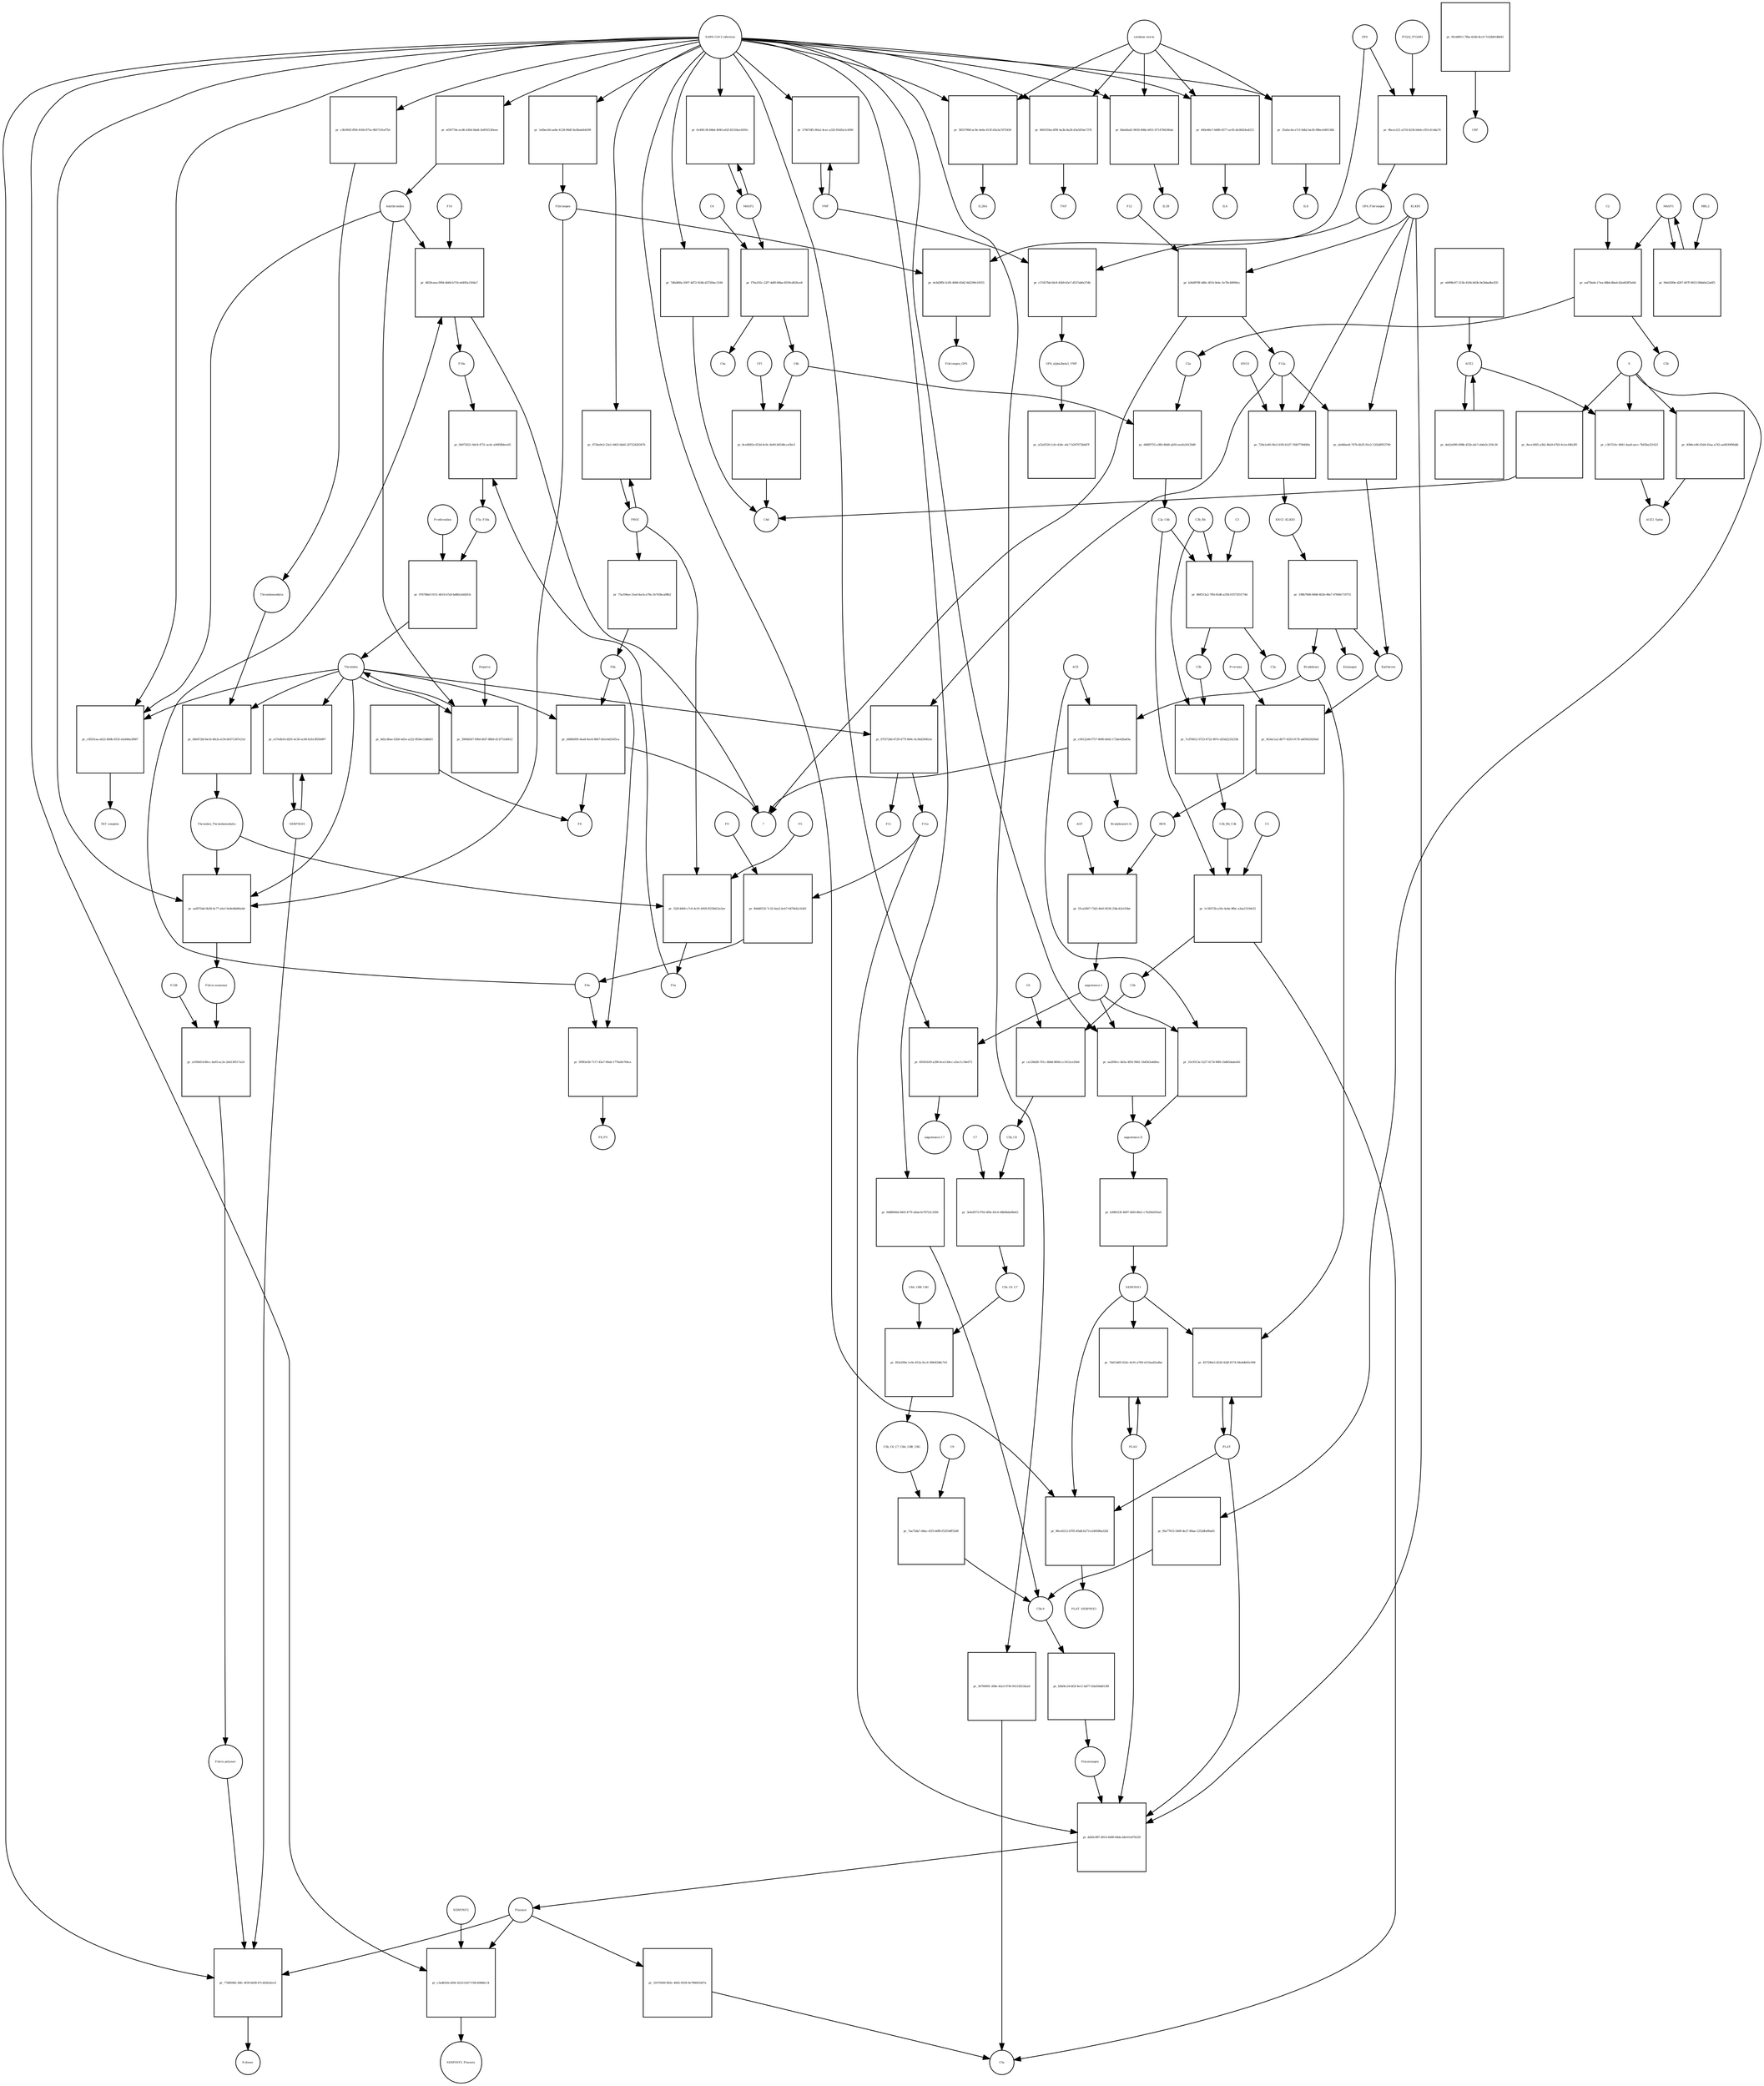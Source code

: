 strict digraph  {
C4b [annotation="", bipartite=0, cls=macromolecule, fontsize=4, label=C4b, shape=circle];
"pr_d48f9755-e380-48d8-ab50-eeefa34129d9" [annotation="", bipartite=1, cls=process, fontsize=4, label="pr_d48f9755-e380-48d8-ab50-eeefa34129d9", shape=square];
C2a [annotation="", bipartite=0, cls=macromolecule, fontsize=4, label=C2a, shape=circle];
C2a_C4b [annotation="", bipartite=0, cls=complex, fontsize=4, label=C2a_C4b, shape=circle];
C3b [annotation="", bipartite=0, cls=macromolecule, fontsize=4, label=C3b, shape=circle];
"pr_7cd76812-0723-4722-907e-d25d2233233b" [annotation="", bipartite=1, cls=process, fontsize=4, label="pr_7cd76812-0723-4722-907e-d25d2233233b", shape=square];
C3b_Bb [annotation="urn_miriam_pubmed_12440962|urn_miriam_brenda_3.4.21.47", bipartite=0, cls=complex, fontsize=4, label=C3b_Bb, shape=circle];
C3b_Bb_C3b [annotation="urn_miriam_pubmed_12440962|urn_miriam_brenda_34.4.21.47", bipartite=0, cls=complex, fontsize=4, label=C3b_Bb_C3b, shape=circle];
"pr_8ce8085e-653d-4c8c-8e60-b6548cce5bc5" [annotation="", bipartite=1, cls=process, fontsize=4, label="pr_8ce8085e-653d-4c8c-8e60-b6548cce5bc5", shape=square];
C4d [annotation="", bipartite=0, cls=macromolecule, fontsize=4, label=C4d, shape=circle];
CFI [annotation="urn_miriam_hgnc_HGNC%3A2771", bipartite=0, cls=macromolecule, fontsize=4, label=CFI, shape=circle];
"pr_8d2cd0ae-02b9-4d1e-a222-f836e12d8d51" [annotation="", bipartite=1, cls=process, fontsize=4, label="pr_8d2cd0ae-02b9-4d1e-a222-f836e12d8d51", shape=square];
F8 [annotation="urn_miriam_hgnc_HGNC%3A3546", bipartite=0, cls=macromolecule, fontsize=4, label=F8, shape=circle];
"pr_ef3077de-ecd6-436d-9da8-3e891f230eee" [annotation="", bipartite=1, cls=process, fontsize=4, label="pr_ef3077de-ecd6-436d-9da8-3e891f230eee", shape=square];
Antithrombin [annotation="urn_miriam_hgnc_HGNC%3A775", bipartite=0, cls=macromolecule, fontsize=4, label=Antithrombin, shape=circle];
"SARS-CoV-2 infection" [annotation=urn_miriam_taxonomy_2697049, bipartite=0, cls=phenotype, fontsize=4, label="SARS-CoV-2 infection", shape=circle];
S [annotation="urn_miriam_uniprot_P0DTC2|urn_miriam_uniprot_P59594", bipartite=0, cls=macromolecule, fontsize=4, label=S, shape=circle];
"pr_40b6ce96-63d4-45aa-a742-aa0630f9fddb" [annotation="", bipartite=1, cls="omitted process", fontsize=4, label="pr_40b6ce96-63d4-45aa-a742-aa0630f9fddb", shape=square];
ACE2_Spike [annotation="", bipartite=0, cls=complex, fontsize=4, label=ACE2_Spike, shape=circle];
Bradykinin [annotation="urn_miriam_obo.chebi_CHEBI%3A3165", bipartite=0, cls=macromolecule, fontsize=4, label=Bradykinin, shape=circle];
"pr_c94122d4-f757-4690-b642-172de426a83a" [annotation="", bipartite=1, cls=process, fontsize=4, label="pr_c94122d4-f757-4690-b642-172de426a83a", shape=square];
"Bradykinin(1-5)" [annotation="", bipartite=0, cls=macromolecule, fontsize=4, label="Bradykinin(1-5)", shape=circle];
"?" [annotation="", bipartite=0, cls=macromolecule, fontsize=4, label="?", shape=circle];
ACE [annotation="urn_miriam_hgnc_HGNC%3A2707", bipartite=0, cls=macromolecule, fontsize=4, label=ACE, shape=circle];
ACE2 [annotation="urn_miriam_hgnc_HGNC%3A13557", bipartite=0, cls=macromolecule, fontsize=4, label=ACE2, shape=circle];
"pr_deb2a990-698b-452b-afe7-eb6e5c318c36" [annotation="", bipartite=1, cls=process, fontsize=4, label="pr_deb2a990-698b-452b-afe7-eb6e5c318c36", shape=square];
"pr_c3b7210c-4841-4aa8-aecc-7b63ba321621" [annotation="", bipartite=1, cls=process, fontsize=4, label="pr_c3b7210c-4841-4aa8-aecc-7b63ba321621", shape=square];
"pr_eb998c87-515b-4184-b63b-0e5bbadbc835" [annotation="", bipartite=1, cls=process, fontsize=4, label="pr_eb998c87-515b-4184-b63b-0e5bbadbc835", shape=square];
"angiotensin I" [annotation="urn_miriam_obo.chebi_CHEBI%3A2718", bipartite=0, cls="simple chemical", fontsize=4, label="angiotensin I", shape=circle];
"pr_69301b59-a296-4ce3-b4cc-a5ec1c34e071" [annotation="", bipartite=1, cls=process, fontsize=4, label="pr_69301b59-a296-4ce3-b4cc-a5ec1c34e071", shape=square];
"angiotensin I-7" [annotation="urn_miriam_obo.chebi_CHEBI%3A55438", bipartite=0, cls="simple chemical", fontsize=4, label="angiotensin I-7", shape=circle];
"pr_9ece1685-a3b2-46a9-b7b5-fe1ecfdfe2f0" [annotation="", bipartite=1, cls=process, fontsize=4, label="pr_9ece1685-a3b2-46a9-b7b5-fe1ecfdfe2f0", shape=square];
"pr_f6a77615-5400-4e27-80ae-1252dfa90a83" [annotation="", bipartite=1, cls=process, fontsize=4, label="pr_f6a77615-5400-4e27-80ae-1252dfa90a83", shape=square];
"C5b-9" [annotation="", bipartite=0, cls=complex, fontsize=4, label="C5b-9", shape=circle];
"pr_93cb8911-7fba-424b-8cc0-7cb2b81db641" [annotation="", bipartite=1, cls=process, fontsize=4, label="pr_93cb8911-7fba-424b-8cc0-7cb2b81db641", shape=square];
CRP [annotation="urn_miriam_hgnc_HGNC%3A2367", bipartite=0, cls=macromolecule, fontsize=4, label=CRP, shape=circle];
VWF [annotation="", bipartite=0, cls=macromolecule, fontsize=4, label=VWF, shape=circle];
"pr_27467df5-80a2-4cec-a32f-f63d5e1c6f40" [annotation="", bipartite=1, cls=process, fontsize=4, label="pr_27467df5-80a2-4cec-a32f-f63d5e1c6f40", shape=square];
PROC [annotation="urn_miriam_hgnc_HGNC%3A9451", bipartite=0, cls=macromolecule, fontsize=4, label=PROC, shape=circle];
"pr_972be9e3-23e1-4403-bbb5-207224283476" [annotation="", bipartite=1, cls=process, fontsize=4, label="pr_972be9e3-23e1-4403-bbb5-207224283476", shape=square];
"pr_7dfa860a-5007-4d72-924b-d275f4ac1184" [annotation="", bipartite=1, cls=process, fontsize=4, label="pr_7dfa860a-5007-4d72-924b-d275f4ac1184", shape=square];
Plasmin [annotation="urn_miriam_hgnc_HGNC%3A9051", bipartite=0, cls=macromolecule, fontsize=4, label=Plasmin, shape=circle];
"pr_c3ad63eb-d29e-4223-b327-f30c4084bc14" [annotation="", bipartite=1, cls=process, fontsize=4, label="pr_c3ad63eb-d29e-4223-b327-f30c4084bc14", shape=square];
SERPINF2 [annotation="urn_miriam_hgnc_HGNC%3A9075", bipartite=0, cls=macromolecule, fontsize=4, label=SERPINF2, shape=circle];
SERPINF2_Plasmin [annotation="", bipartite=0, cls=complex, fontsize=4, label=SERPINF2_Plasmin, shape=circle];
"pr_c3fe992f-ff06-4166-875a-9837101ef7b1" [annotation="", bipartite=1, cls=process, fontsize=4, label="pr_c3fe992f-ff06-4166-875a-9837101ef7b1", shape=square];
Thrombomodulin [annotation="urn_miriam_hgnc_HGNC%3A11784", bipartite=0, cls=macromolecule, fontsize=4, label=Thrombomodulin, shape=circle];
KLKB1 [annotation=urn_miriam_hgnc_6371, bipartite=0, cls=macromolecule, fontsize=4, label=KLKB1, shape=circle];
"pr_ab44bee8-747b-4b35-81e2-1202df953749" [annotation="", bipartite=1, cls=process, fontsize=4, label="pr_ab44bee8-747b-4b35-81e2-1202df953749", shape=square];
Kallikrein [annotation=urn_miriam_hgnc_6371, bipartite=0, cls=macromolecule, fontsize=4, label=Kallikrein, shape=circle];
F12a [annotation="urn_miriam_hgnc_HGNC%3A3530", bipartite=0, cls=macromolecule, fontsize=4, label=F12a, shape=circle];
KNG1_KLKB1 [annotation=urn_miriam_pubmed_17598838, bipartite=0, cls=complex, fontsize=4, label=KNG1_KLKB1, shape=circle];
"pr_198b7068-0668-402b-96e7-0766fe719751" [annotation="", bipartite=1, cls=process, fontsize=4, label="pr_198b7068-0668-402b-96e7-0766fe719751", shape=square];
Kininogen [annotation="urn_miriam_hgnc_HGNC%3A6383", bipartite=0, cls=macromolecule, fontsize=4, label=Kininogen, shape=circle];
"pr_0d88606d-0405-477f-a8ab-fe78723c3300" [annotation="", bipartite=1, cls=process, fontsize=4, label="pr_0d88606d-0405-477f-a8ab-fe78723c3300", shape=square];
"pr_36790091-208e-42e3-974f-95153f218a2d" [annotation="", bipartite=1, cls=process, fontsize=4, label="pr_36790091-208e-42e3-974f-95153f218a2d", shape=square];
C5a [annotation="", bipartite=0, cls=macromolecule, fontsize=4, label=C5a, shape=circle];
PLAT [annotation="urn_miriam_hgnc_HGNC%3A9051", bipartite=0, cls=macromolecule, fontsize=4, label=PLAT, shape=circle];
"pr_837296a5-d226-42df-8174-94e6db95c008" [annotation="", bipartite=1, cls=process, fontsize=4, label="pr_837296a5-d226-42df-8174-94e6db95c008", shape=square];
SERPINE1 [annotation="urn_miriam_hgnc_HGNC%3A8593", bipartite=0, cls=macromolecule, fontsize=4, label=SERPINE1, shape=circle];
AGT [annotation="urn_miriam_hgnc_HGNC%3A333", bipartite=0, cls=macromolecule, fontsize=4, label=AGT, shape=circle];
"pr_55ca5807-73d3-4fe0-8536-33bc43e103be" [annotation="", bipartite=1, cls=process, fontsize=4, label="pr_55ca5807-73d3-4fe0-8536-33bc43e103be", shape=square];
REN [annotation="urn_miriam_hgnc_HGNC%3A9958", bipartite=0, cls=macromolecule, fontsize=4, label=REN, shape=circle];
C2 [annotation="urn_miriam_hgnc_HGNC%3A1248", bipartite=0, cls=macromolecule, fontsize=4, label=C2, shape=circle];
"pr_aaf78a4e-17ea-48bb-8bed-d2ed45ff5eb8" [annotation="", bipartite=1, cls=process, fontsize=4, label="pr_aaf78a4e-17ea-48bb-8bed-d2ed45ff5eb8", shape=square];
C2b [annotation="", bipartite=0, cls=macromolecule, fontsize=4, label=C2b, shape=circle];
MASP1 [annotation="", bipartite=0, cls=macromolecule, fontsize=4, label=MASP1, shape=circle];
MASP2 [annotation="", bipartite=0, cls=macromolecule, fontsize=4, label=MASP2, shape=circle];
"pr_0c40fc38-84b4-4940-a62f-82318ac6305c" [annotation="", bipartite=1, cls=process, fontsize=4, label="pr_0c40fc38-84b4-4940-a62f-82318ac6305c", shape=square];
"pr_94e0289e-d287-407f-9053-f4bb0a52a6f5" [annotation="", bipartite=1, cls=process, fontsize=4, label="pr_94e0289e-d287-407f-9053-f4bb0a52a6f5", shape=square];
MBL2 [annotation=urn_miriam_hgnc_6902, bipartite=0, cls=macromolecule, fontsize=4, label=MBL2, shape=circle];
F10 [annotation="urn_miriam_hgnc_HGNC%3A3528", bipartite=0, cls=macromolecule, fontsize=4, label=F10, shape=circle];
"pr_4829caea-f904-4b84-b718-e6495a1504a7" [annotation="", bipartite=1, cls=process, fontsize=4, label="pr_4829caea-f904-4b84-b718-e6495a1504a7", shape=square];
F10a [annotation="urn_miriam_hgnc_HGNC%3A3528", bipartite=0, cls=macromolecule, fontsize=4, label=F10a, shape=circle];
F9a [annotation="", bipartite=0, cls=macromolecule, fontsize=4, label=F9a, shape=circle];
C3 [annotation="urn_miriam_hgnc_HGNC%3A1318", bipartite=0, cls=macromolecule, fontsize=4, label=C3, shape=circle];
"pr_868313a2-7ffd-45d6-a358-03572f1f174d" [annotation="", bipartite=1, cls=process, fontsize=4, label="pr_868313a2-7ffd-45d6-a358-03572f1f174d", shape=square];
C3a [annotation="", bipartite=0, cls=macromolecule, fontsize=4, label=C3a, shape=circle];
Prorenin [annotation="", bipartite=0, cls=macromolecule, fontsize=4, label=Prorenin, shape=circle];
"pr_563dc1a2-db77-4293-9178-a6f9562029a8" [annotation="", bipartite=1, cls=process, fontsize=4, label="pr_563dc1a2-db77-4293-9178-a6f9562029a8", shape=square];
F8a [annotation="urn_miriam_hgnc_HGNC%3A3546", bipartite=0, cls=macromolecule, fontsize=4, label=F8a, shape=circle];
"pr_d480b995-6ea8-4ec6-8067-bb1e4d5305ca" [annotation="", bipartite=1, cls=process, fontsize=4, label="pr_d480b995-6ea8-4ec6-8067-bb1e4d5305ca", shape=square];
Thrombin [annotation="urn_miriam_hgnc_HGNC%3A3535", bipartite=0, cls=macromolecule, fontsize=4, label=Thrombin, shape=circle];
"pr_3900b567-f00d-4fd7-88b9-d11f751df412" [annotation="", bipartite=1, cls=process, fontsize=4, label="pr_3900b567-f00d-4fd7-88b9-d11f751df412", shape=square];
Heparin [annotation="urn_miriam_pubmed_708377|urn_miriam_obo.chebi_CHEBI%3A28304", bipartite=0, cls="simple chemical", fontsize=4, label=Heparin, shape=circle];
"pr_33c9313a-5227-417d-96f6-1bd65dada441" [annotation="", bipartite=1, cls=process, fontsize=4, label="pr_33c9313a-5227-417d-96f6-1bd65dada441", shape=square];
"angiotensin II" [annotation="urn_miriam_obo.chebi_CHEBI%3A2718", bipartite=0, cls="simple chemical", fontsize=4, label="angiotensin II", shape=circle];
PLAU [annotation="", bipartite=0, cls=macromolecule, fontsize=4, label=PLAU, shape=circle];
"pr_7dd15d65-624c-4c91-a769-e510aa82a4be" [annotation="", bipartite=1, cls=process, fontsize=4, label="pr_7dd15d65-624c-4c91-a769-e510aa82a4be", shape=square];
F12 [annotation="urn_miriam_hgnc_HGNC%3A3530", bipartite=0, cls=macromolecule, fontsize=4, label=F12, shape=circle];
"pr_b36d978f-4d0c-4f14-9e4c-5e78c40094cc" [annotation="", bipartite=1, cls=process, fontsize=4, label="pr_b36d978f-4d0c-4f14-9e4c-5e78c40094cc", shape=square];
"pr_97f3726d-6729-477f-869c-bc36d350fe2e" [annotation="", bipartite=1, cls=process, fontsize=4, label="pr_97f3726d-6729-477f-869c-bc36d350fe2e", shape=square];
F11 [annotation="urn_miriam_hgnc_HGNC%3A3529", bipartite=0, cls=macromolecule, fontsize=4, label=F11, shape=circle];
F11a [annotation="urn_miriam_hgnc_HGNC%3A3529", bipartite=0, cls=macromolecule, fontsize=4, label=F11a, shape=circle];
C4 [annotation="", bipartite=0, cls=macromolecule, fontsize=4, label=C4, shape=circle];
"pr_f76a105c-22f7-4df0-86ba-8559cd026ce8" [annotation="", bipartite=1, cls=process, fontsize=4, label="pr_f76a105c-22f7-4df0-86ba-8559cd026ce8", shape=square];
C4a [annotation="", bipartite=0, cls=macromolecule, fontsize=4, label=C4a, shape=circle];
"pr_86ce0212-b705-45dd-b273-e240586a32fd" [annotation="", bipartite=1, cls=process, fontsize=4, label="pr_86ce0212-b705-45dd-b273-e240586a32fd", shape=square];
PLAT_SERPINE1 [annotation=urn_miriam_pubmed_22449964, bipartite=0, cls=complex, fontsize=4, label=PLAT_SERPINE1, shape=circle];
"pr_5f983e5b-7117-45a7-90ab-1776a9e764ca" [annotation="", bipartite=1, cls=process, fontsize=4, label="pr_5f983e5b-7117-45a7-90ab-1776a9e764ca", shape=square];
F8_F9 [annotation=urn_miriam_pubmed_22471307, bipartite=0, cls=complex, fontsize=4, label=F8_F9, shape=circle];
"pr_0b072621-0dc8-4751-acdc-a06f0fbbce05" [annotation="", bipartite=1, cls=process, fontsize=4, label="pr_0b072621-0dc8-4751-acdc-a06f0fbbce05", shape=square];
F5a [annotation="urn_miriam_hgnc_HGNC%3A3542", bipartite=0, cls=macromolecule, fontsize=4, label=F5a, shape=circle];
F5a_F10a [annotation=urn_miriam_pubmed_2303476, bipartite=0, cls=complex, fontsize=4, label=F5a_F10a, shape=circle];
F5 [annotation="urn_miriam_hgnc_HGNC%3A3541", bipartite=0, cls=macromolecule, fontsize=4, label=F5, shape=circle];
"pr_52814466-c7c9-4c91-b929-ff238d12a3ee" [annotation="", bipartite=1, cls=process, fontsize=4, label="pr_52814466-c7c9-4c91-b929-ff238d12a3ee", shape=square];
Thrombin_Thrombomodulin [annotation="urn_miriam_pubmed_6282863|urn_miriam_taxonomy_9986", bipartite=0, cls=complex, fontsize=4, label=Thrombin_Thrombomodulin, shape=circle];
SERPINH1 [annotation="urn_miriam_hgnc_HGNC%3A1546", bipartite=0, cls=macromolecule, fontsize=4, label=SERPINH1, shape=circle];
"pr_e37e6b10-d291-4c56-ac84-b1b13f05b997" [annotation="", bipartite=1, cls=process, fontsize=4, label="pr_e37e6b10-d291-4c56-ac84-b1b13f05b997", shape=square];
Fibrinogen [annotation=urn_miriam_pubmed_19296670, bipartite=0, cls=complex, fontsize=4, label=Fibrinogen, shape=circle];
"pr_aaf875dd-0b38-4c77-a0cf-9a9ed8d46a4d" [annotation="", bipartite=1, cls=process, fontsize=4, label="pr_aaf875dd-0b38-4c77-a0cf-9a9ed8d46a4d", shape=square];
"Fibrin monomer" [annotation="", bipartite=0, cls=macromolecule, fontsize=4, label="Fibrin monomer", shape=circle];
C5 [annotation="urn_miriam_hgnc_HGNC%3A1331", bipartite=0, cls=macromolecule, fontsize=4, label=C5, shape=circle];
"pr_1c58372b-a1fe-4a4a-8fbc-a3aa15194cf2" [annotation="", bipartite=1, cls=process, fontsize=4, label="pr_1c58372b-a1fe-4a4a-8fbc-a3aa15194cf2", shape=square];
C5b [annotation="", bipartite=0, cls=macromolecule, fontsize=4, label=C5b, shape=circle];
"pr_ca128d26-701c-4b8d-869d-cc1612ce29a6" [annotation="", bipartite=1, cls=process, fontsize=4, label="pr_ca128d26-701c-4b8d-869d-cc1612ce29a6", shape=square];
C6 [annotation="urn_miriam_hgnc_HGNC%3A1339", bipartite=0, cls=macromolecule, fontsize=4, label=C6, shape=circle];
C5b_C6 [annotation="", bipartite=0, cls=complex, fontsize=4, label=C5b_C6, shape=circle];
"pr_3e6ef073-f762-4f9e-83c6-48b9bda98e63" [annotation="", bipartite=1, cls=process, fontsize=4, label="pr_3e6ef073-f762-4f9e-83c6-48b9bda98e63", shape=square];
C7 [annotation="urn_miriam_hgnc_HGNC%3A1346", bipartite=0, cls=macromolecule, fontsize=4, label=C7, shape=circle];
C5b_C6_C7 [annotation=urn_miriam_pubmed_28630159, bipartite=0, cls=complex, fontsize=4, label=C5b_C6_C7, shape=circle];
"pr_f83e299a-1c0e-453a-9cc6-3f8e8348c7e5" [annotation="", bipartite=1, cls=process, fontsize=4, label="pr_f83e299a-1c0e-453a-9cc6-3f8e8348c7e5", shape=square];
C8A_C8B_C8G [annotation="", bipartite=0, cls=complex, fontsize=4, label=C8A_C8B_C8G, shape=circle];
C5b_C6_C7_C8A_C8B_C8G [annotation=urn_miriam_pubmed_28630159, bipartite=0, cls=complex, fontsize=4, label=C5b_C6_C7_C8A_C8B_C8G, shape=circle];
"pr_7aa75da7-d4ac-41f3-b0f8-f53554ff5248" [annotation="", bipartite=1, cls=process, fontsize=4, label="pr_7aa75da7-d4ac-41f3-b0f8-f53554ff5248", shape=square];
C9 [annotation="urn_miriam_hgnc_HGNC%3A1358", bipartite=0, cls=macromolecule, fontsize=4, label=C9, shape=circle];
"pr_aa2f69cc-4b5a-4f92-99d1-16d543a4d0ec" [annotation="", bipartite=1, cls=process, fontsize=4, label="pr_aa2f69cc-4b5a-4f92-99d1-16d543a4d0ec", shape=square];
"pr_8da0dad1-0650-498e-b931-8714784186ab" [annotation="", bipartite=1, cls=process, fontsize=4, label="pr_8da0dad1-0650-498e-b931-8714784186ab", shape=square];
IL1B [annotation=urn_miriam_hgnc_5992, bipartite=0, cls=macromolecule, fontsize=4, label=IL1B, shape=circle];
"cytokine storm" [annotation=urn_miriam_pubmed_2504360, bipartite=0, cls=phenotype, fontsize=4, label="cytokine storm", shape=circle];
"pr_1afbecb0-ae8e-4128-96df-9a58adeb4599" [annotation="", bipartite=1, cls=process, fontsize=4, label="pr_1afbecb0-ae8e-4128-96df-9a58adeb4599", shape=square];
"pr_440e46e7-6d89-4377-ac05-de36624a4215" [annotation="", bipartite=1, cls=process, fontsize=4, label="pr_440e46e7-6d89-4377-ac05-de36624a4215", shape=square];
IL6 [annotation=urn_miriam_hgnc_6018, bipartite=0, cls=macromolecule, fontsize=4, label=IL6, shape=circle];
"pr_35afac4a-e7cf-4db2-be36-98bce449138d" [annotation="", bipartite=1, cls=process, fontsize=4, label="pr_35afac4a-e7cf-4db2-be36-98bce449138d", shape=square];
IL8 [annotation="urn_miriam_hgnc_HGNC%3A6025", bipartite=0, cls=macromolecule, fontsize=4, label=IL8, shape=circle];
"pr_58557968-ac9e-4e6e-813f-d3a3a7d75458" [annotation="", bipartite=1, cls=process, fontsize=4, label="pr_58557968-ac9e-4e6e-813f-d3a3a7d75458", shape=square];
IL2RA [annotation="urn_miriam_hgnc_HGNC%3A6008", bipartite=0, cls=macromolecule, fontsize=4, label=IL2RA, shape=circle];
Plasminogen [annotation="urn_miriam_hgnc_HGNC%3A9071", bipartite=0, cls=macromolecule, fontsize=4, label=Plasminogen, shape=circle];
"pr_dd20c887-d914-4d99-84da-b8c61e676229" [annotation="", bipartite=1, cls=process, fontsize=4, label="pr_dd20c887-d914-4d99-84da-b8c61e676229", shape=square];
"pr_c0f201aa-a622-4b9b-9335-efa846a3f687" [annotation="", bipartite=1, cls=process, fontsize=4, label="pr_c0f201aa-a622-4b9b-9335-efa846a3f687", shape=square];
"TAT complex" [annotation=urn_miriam_pubmed_22930518, bipartite=0, cls=complex, fontsize=4, label="TAT complex", shape=circle];
Prothrombin [annotation="urn_miriam_hgnc_HGNC%3A3535", bipartite=0, cls=macromolecule, fontsize=4, label=Prothrombin, shape=circle];
"pr_076768ef-0151-4610-b7a9-bd8b1a0d2fcb" [annotation="", bipartite=1, cls=process, fontsize=4, label="pr_076768ef-0151-4610-b7a9-bd8b1a0d2fcb", shape=square];
"pr_75a194ee-31ed-4acb-a79a-1b743bca08b2" [annotation="", bipartite=1, cls=process, fontsize=4, label="pr_75a194ee-31ed-4acb-a79a-1b743bca08b2", shape=square];
"pr_b386523f-4687-4f49-88a1-c7b2f4d165a0" [annotation="", bipartite=1, cls=process, fontsize=4, label="pr_b386523f-4687-4f49-88a1-c7b2f4d165a0", shape=square];
"pr_0b0472bf-be1b-40cb-a154-b0371367e21d" [annotation="", bipartite=1, cls=process, fontsize=4, label="pr_0b0472bf-be1b-40cb-a154-b0371367e21d", shape=square];
F9 [annotation="urn_miriam_hgnc_HGNC%3A35531", bipartite=0, cls=macromolecule, fontsize=4, label=F9, shape=circle];
"pr_8d4d6532-7c32-4ae2-bcb7-6478efa143d3" [annotation="", bipartite=1, cls=process, fontsize=4, label="pr_8d4d6532-7c32-4ae2-bcb7-6478efa143d3", shape=square];
"pr_726a1e60-f4e3-41f6-b1d7-7d407746fd9a" [annotation="", bipartite=1, cls=process, fontsize=4, label="pr_726a1e60-f4e3-41f6-b1d7-7d407746fd9a", shape=square];
KNG1 [annotation=urn_miriam_hgnc_6383, bipartite=0, cls=macromolecule, fontsize=4, label=KNG1, shape=circle];
"pr_b5bf4c24-bf2f-4e11-bd77-d3a05bd6130f" [annotation="", bipartite=1, cls=process, fontsize=4, label="pr_b5bf4c24-bf2f-4e11-bd77-d3a05bd6130f", shape=square];
"pr_31670500-802c-4062-9559-0e796003267a" [annotation="", bipartite=1, cls=process, fontsize=4, label="pr_31670500-802c-4062-9559-0e796003267a", shape=square];
"pr_6605556a-6f9f-4a3b-8a28-d3a581be7376" [annotation="", bipartite=1, cls=process, fontsize=4, label="pr_6605556a-6f9f-4a3b-8a28-d3a581be7376", shape=square];
TNF [annotation=urn_miriam_hgnc_11892, bipartite=0, cls=macromolecule, fontsize=4, label=TNF, shape=circle];
"pr_a1f49d14-86cc-4a93-ac2e-2eb130517a1d" [annotation="", bipartite=1, cls=process, fontsize=4, label="pr_a1f49d14-86cc-4a93-ac2e-2eb130517a1d", shape=square];
"Fibrin polymer" [annotation="", bipartite=0, cls=macromolecule, fontsize=4, label="Fibrin polymer", shape=circle];
F13B [annotation="", bipartite=0, cls=macromolecule, fontsize=4, label=F13B, shape=circle];
"pr_77d85982-3bfc-4f39-b638-47c262b22ec6" [annotation="", bipartite=1, cls=process, fontsize=4, label="pr_77d85982-3bfc-4f39-b638-47c262b22ec6", shape=square];
"D-dimer" [annotation=urn_miriam_pubmed_19008457, bipartite=0, cls=macromolecule, fontsize=4, label="D-dimer", shape=circle];
GP6_alpha2beta1_VWF [annotation="", bipartite=0, cls=complex, fontsize=4, label=GP6_alpha2beta1_VWF, shape=circle];
"pr_a52ef528-1cfe-43dc-a0c7-b207072bb87f" [annotation="", bipartite=1, cls="omitted process", fontsize=4, label="pr_a52ef528-1cfe-43dc-a0c7-b207072bb87f", shape=square];
GP6 [annotation=urn_miriam_hgnc_14388, bipartite=0, cls=macromolecule, fontsize=4, label=GP6, shape=circle];
"pr_9bcec221-a57d-4236-b9eb-c951cfc4da70" [annotation="", bipartite=1, cls=process, fontsize=4, label="pr_9bcec221-a57d-4236-b9eb-c951cfc4da70", shape=square];
ITGA2_ITGAB1 [annotation="urn_miriam_intact_EBI-16428357", bipartite=0, cls=complex, fontsize=4, label=ITGA2_ITGAB1, shape=circle];
GP6_Fibrinogen [annotation="", bipartite=0, cls=complex, fontsize=4, label=GP6_Fibrinogen, shape=circle];
"pr_c57d57bb-fdc8-43b9-b5e7-d537abfe37db" [annotation="", bipartite=1, cls=process, fontsize=4, label="pr_c57d57bb-fdc8-43b9-b5e7-d537abfe37db", shape=square];
"pr_dc6d3ffb-5c85-4066-83d2-6d259fe19355" [annotation="", bipartite=1, cls=process, fontsize=4, label="pr_dc6d3ffb-5c85-4066-83d2-6d259fe19355", shape=square];
Fibrinogen_GP6 [annotation=urn_miriam_pubmed_19296670, bipartite=0, cls=complex, fontsize=4, label=Fibrinogen_GP6, shape=circle];
C4b -> "pr_d48f9755-e380-48d8-ab50-eeefa34129d9"  [annotation="", interaction_type=consumption];
C4b -> "pr_8ce8085e-653d-4c8c-8e60-b6548cce5bc5"  [annotation="", interaction_type=consumption];
"pr_d48f9755-e380-48d8-ab50-eeefa34129d9" -> C2a_C4b  [annotation="", interaction_type=production];
C2a -> "pr_d48f9755-e380-48d8-ab50-eeefa34129d9"  [annotation="", interaction_type=consumption];
C2a_C4b -> "pr_868313a2-7ffd-45d6-a358-03572f1f174d"  [annotation=urn_miriam_pubmed_12440962, interaction_type=catalysis];
C2a_C4b -> "pr_1c58372b-a1fe-4a4a-8fbc-a3aa15194cf2"  [annotation=urn_miriam_pubmed_28630159, interaction_type=catalysis];
C3b -> "pr_7cd76812-0723-4722-907e-d25d2233233b"  [annotation="", interaction_type=consumption];
"pr_7cd76812-0723-4722-907e-d25d2233233b" -> C3b_Bb_C3b  [annotation="", interaction_type=production];
C3b_Bb -> "pr_7cd76812-0723-4722-907e-d25d2233233b"  [annotation="", interaction_type=consumption];
C3b_Bb -> "pr_868313a2-7ffd-45d6-a358-03572f1f174d"  [annotation=urn_miriam_pubmed_12440962, interaction_type=catalysis];
C3b_Bb_C3b -> "pr_1c58372b-a1fe-4a4a-8fbc-a3aa15194cf2"  [annotation=urn_miriam_pubmed_28630159, interaction_type=catalysis];
"pr_8ce8085e-653d-4c8c-8e60-b6548cce5bc5" -> C4d  [annotation="", interaction_type=production];
CFI -> "pr_8ce8085e-653d-4c8c-8e60-b6548cce5bc5"  [annotation=urn_miriam_pubmed_19362461, interaction_type=catalysis];
"pr_8d2cd0ae-02b9-4d1e-a222-f836e12d8d51" -> F8  [annotation="", interaction_type=production];
"pr_ef3077de-ecd6-436d-9da8-3e891f230eee" -> Antithrombin  [annotation="", interaction_type=production];
Antithrombin -> "pr_4829caea-f904-4b84-b718-e6495a1504a7"  [annotation="urn_miriam_pubmed_11551226|urn_miriam_pubmed_15853774", interaction_type=inhibition];
Antithrombin -> "pr_3900b567-f00d-4fd7-88b9-d11f751df412"  [annotation=urn_miriam_pubmed_15853774, interaction_type=inhibition];
Antithrombin -> "pr_c0f201aa-a622-4b9b-9335-efa846a3f687"  [annotation="", interaction_type=consumption];
"SARS-CoV-2 infection" -> "pr_ef3077de-ecd6-436d-9da8-3e891f230eee"  [annotation=urn_miriam_pubmed_32302438, interaction_type="necessary stimulation"];
"SARS-CoV-2 infection" -> "pr_69301b59-a296-4ce3-b4cc-a5ec1c34e071"  [annotation=urn_miriam_pubmed_23392115, interaction_type=inhibition];
"SARS-CoV-2 infection" -> "pr_27467df5-80a2-4cec-a32f-f63d5e1c6f40"  [annotation=urn_miriam_pubmed_32367170, interaction_type="necessary stimulation"];
"SARS-CoV-2 infection" -> "pr_972be9e3-23e1-4403-bbb5-207224283476"  [annotation=urn_miriam_pubmed_32302438, interaction_type="necessary stimulation"];
"SARS-CoV-2 infection" -> "pr_7dfa860a-5007-4d72-924b-d275f4ac1184"  [annotation=urn_miriam_pubmed_32299776, interaction_type=stimulation];
"SARS-CoV-2 infection" -> "pr_c3ad63eb-d29e-4223-b327-f30c4084bc14"  [annotation="urn_miriam_pubmed_2437112|urn_miriam_doi_10.1101%2F2020.04.25.20077842", interaction_type=stimulation];
"SARS-CoV-2 infection" -> "pr_c3fe992f-ff06-4166-875a-9837101ef7b1"  [annotation="urn_miriam_doi_10.1101%2F2020.04.25.20077842", interaction_type="necessary stimulation"];
"SARS-CoV-2 infection" -> "pr_0d88606d-0405-477f-a8ab-fe78723c3300"  [annotation=urn_miriam_pmc_PMC7260598, interaction_type="necessary stimulation"];
"SARS-CoV-2 infection" -> "pr_36790091-208e-42e3-974f-95153f218a2d"  [annotation=urn_miriam_pmc_PMC7260598, interaction_type="necessary stimulation"];
"SARS-CoV-2 infection" -> "pr_0c40fc38-84b4-4940-a62f-82318ac6305c"  [annotation="urn_miriam_pubmed_11290788|urn_miriam_pubmed_32299776", interaction_type=stimulation];
"SARS-CoV-2 infection" -> "pr_86ce0212-b705-45dd-b273-e240586a32fd"  [annotation="urn_miriam_pubmed_22449964|urn_miriam_doi_10.1101%2F2020.04.25.20077842", interaction_type="necessary stimulation"];
"SARS-CoV-2 infection" -> "pr_aaf875dd-0b38-4c77-a0cf-9a9ed8d46a4d"  [annotation="urn_miriam_pubmed_6282863|urn_miriam_pubmed_28228446|urn_miriam_pubmed_2117226", interaction_type="necessary stimulation"];
"SARS-CoV-2 infection" -> "pr_aa2f69cc-4b5a-4f92-99d1-16d543a4d0ec"  [annotation=urn_miriam_pubmed_32048163, interaction_type=catalysis];
"SARS-CoV-2 infection" -> "pr_8da0dad1-0650-498e-b931-8714784186ab"  [annotation=urn_miriam_pubmed_32171193, interaction_type=stimulation];
"SARS-CoV-2 infection" -> "pr_1afbecb0-ae8e-4128-96df-9a58adeb4599"  [annotation="", interaction_type=consumption];
"SARS-CoV-2 infection" -> "pr_440e46e7-6d89-4377-ac05-de36624a4215"  [annotation=urn_miriam_pubmed_32286245, interaction_type=stimulation];
"SARS-CoV-2 infection" -> "pr_35afac4a-e7cf-4db2-be36-98bce449138d"  [annotation=urn_miriam_pubmed_32286245, interaction_type=stimulation];
"SARS-CoV-2 infection" -> "pr_58557968-ac9e-4e6e-813f-d3a3a7d75458"  [annotation=urn_miriam_pubmed_32286245, interaction_type=stimulation];
"SARS-CoV-2 infection" -> "pr_c0f201aa-a622-4b9b-9335-efa846a3f687"  [annotation="urn_miriam_pubmed_22930518|urn_miriam_doi_10.1101%2F2020.04.25.20077842", interaction_type="necessary stimulation"];
"SARS-CoV-2 infection" -> "pr_6605556a-6f9f-4a3b-8a28-d3a581be7376"  [annotation=urn_miriam_pubmed_32504360, interaction_type=stimulation];
"SARS-CoV-2 infection" -> "pr_77d85982-3bfc-4f39-b638-47c262b22ec6"  [annotation="urn_miriam_pubmed_29096812|urn_miriam_pubmed_10574983|urn_miriam_pubmed_32172226", interaction_type="necessary stimulation"];
S -> "pr_40b6ce96-63d4-45aa-a742-aa0630f9fddb"  [annotation="", interaction_type=consumption];
S -> "pr_c3b7210c-4841-4aa8-aecc-7b63ba321621"  [annotation="", interaction_type=consumption];
S -> "pr_9ece1685-a3b2-46a9-b7b5-fe1ecfdfe2f0"  [annotation="", interaction_type=consumption];
S -> "pr_f6a77615-5400-4e27-80ae-1252dfa90a83"  [annotation="", interaction_type=consumption];
"pr_40b6ce96-63d4-45aa-a742-aa0630f9fddb" -> ACE2_Spike  [annotation="", interaction_type=production];
Bradykinin -> "pr_c94122d4-f757-4690-b642-172de426a83a"  [annotation="", interaction_type=consumption];
Bradykinin -> "pr_837296a5-d226-42df-8174-94e6db95c008"  [annotation="urn_miriam_pubmed_10373228|urn_miriam_pubmed_2769655", interaction_type=catalysis];
"pr_c94122d4-f757-4690-b642-172de426a83a" -> "Bradykinin(1-5)"  [annotation="", interaction_type=production];
"pr_c94122d4-f757-4690-b642-172de426a83a" -> "?"  [annotation="", interaction_type=production];
ACE -> "pr_c94122d4-f757-4690-b642-172de426a83a"  [annotation=urn_miriam_pubmed_10969042, interaction_type=catalysis];
ACE -> "pr_33c9313a-5227-417d-96f6-1bd65dada441"  [annotation="urn_miriam_taxonomy_9606|urn_miriam_pubmed_190881|urn_miriam_pubmed_10969042", interaction_type=catalysis];
ACE2 -> "pr_deb2a990-698b-452b-afe7-eb6e5c318c36"  [annotation="", interaction_type=consumption];
ACE2 -> "pr_c3b7210c-4841-4aa8-aecc-7b63ba321621"  [annotation="", interaction_type=consumption];
"pr_deb2a990-698b-452b-afe7-eb6e5c318c36" -> ACE2  [annotation="", interaction_type=production];
"pr_c3b7210c-4841-4aa8-aecc-7b63ba321621" -> ACE2_Spike  [annotation="", interaction_type=production];
"pr_eb998c87-515b-4184-b63b-0e5bbadbc835" -> ACE2  [annotation="", interaction_type=production];
"angiotensin I" -> "pr_69301b59-a296-4ce3-b4cc-a5ec1c34e071"  [annotation="", interaction_type=consumption];
"angiotensin I" -> "pr_33c9313a-5227-417d-96f6-1bd65dada441"  [annotation="", interaction_type=consumption];
"angiotensin I" -> "pr_aa2f69cc-4b5a-4f92-99d1-16d543a4d0ec"  [annotation="", interaction_type=consumption];
"pr_69301b59-a296-4ce3-b4cc-a5ec1c34e071" -> "angiotensin I-7"  [annotation="", interaction_type=production];
"pr_9ece1685-a3b2-46a9-b7b5-fe1ecfdfe2f0" -> C4d  [annotation="", interaction_type=production];
"pr_f6a77615-5400-4e27-80ae-1252dfa90a83" -> "C5b-9"  [annotation="", interaction_type=production];
"C5b-9" -> "pr_b5bf4c24-bf2f-4e11-bd77-d3a05bd6130f"  [annotation="", interaction_type=consumption];
"pr_93cb8911-7fba-424b-8cc0-7cb2b81db641" -> CRP  [annotation="", interaction_type=production];
VWF -> "pr_27467df5-80a2-4cec-a32f-f63d5e1c6f40"  [annotation="", interaction_type=consumption];
VWF -> "pr_c57d57bb-fdc8-43b9-b5e7-d537abfe37db"  [annotation="", interaction_type=consumption];
"pr_27467df5-80a2-4cec-a32f-f63d5e1c6f40" -> VWF  [annotation="", interaction_type=production];
PROC -> "pr_972be9e3-23e1-4403-bbb5-207224283476"  [annotation="", interaction_type=consumption];
PROC -> "pr_52814466-c7c9-4c91-b929-ff238d12a3ee"  [annotation="urn_miriam_pubmed_6282863|urn_miriam_pubmed_6572921|urn_miriam_pubmed_2322551", interaction_type=inhibition];
PROC -> "pr_75a194ee-31ed-4acb-a79a-1b743bca08b2"  [annotation="", interaction_type=consumption];
"pr_972be9e3-23e1-4403-bbb5-207224283476" -> PROC  [annotation="", interaction_type=production];
"pr_7dfa860a-5007-4d72-924b-d275f4ac1184" -> C4d  [annotation="", interaction_type=production];
Plasmin -> "pr_c3ad63eb-d29e-4223-b327-f30c4084bc14"  [annotation="", interaction_type=consumption];
Plasmin -> "pr_31670500-802c-4062-9559-0e796003267a"  [annotation="urn_miriam_pubmed_27077125|urn_miriam_taxonomy_10090", interaction_type="necessary stimulation"];
Plasmin -> "pr_77d85982-3bfc-4f39-b638-47c262b22ec6"  [annotation="urn_miriam_pubmed_29096812|urn_miriam_pubmed_10574983|urn_miriam_pubmed_32172226", interaction_type=catalysis];
"pr_c3ad63eb-d29e-4223-b327-f30c4084bc14" -> SERPINF2_Plasmin  [annotation="", interaction_type=production];
SERPINF2 -> "pr_c3ad63eb-d29e-4223-b327-f30c4084bc14"  [annotation="", interaction_type=consumption];
"pr_c3fe992f-ff06-4166-875a-9837101ef7b1" -> Thrombomodulin  [annotation="", interaction_type=production];
Thrombomodulin -> "pr_0b0472bf-be1b-40cb-a154-b0371367e21d"  [annotation="", interaction_type=consumption];
KLKB1 -> "pr_ab44bee8-747b-4b35-81e2-1202df953749"  [annotation="", interaction_type=consumption];
KLKB1 -> "pr_b36d978f-4d0c-4f14-9e4c-5e78c40094cc"  [annotation=urn_miriam_pubmed_21304106, interaction_type=catalysis];
KLKB1 -> "pr_dd20c887-d914-4d99-84da-b8c61e676229"  [annotation=urn_miriam_pubmed_3850647, interaction_type=catalysis];
KLKB1 -> "pr_726a1e60-f4e3-41f6-b1d7-7d407746fd9a"  [annotation="", interaction_type=consumption];
"pr_ab44bee8-747b-4b35-81e2-1202df953749" -> Kallikrein  [annotation="", interaction_type=production];
Kallikrein -> "pr_563dc1a2-db77-4293-9178-a6f9562029a8"  [annotation=urn_miriam_pubmed_12793984, interaction_type=catalysis];
F12a -> "pr_ab44bee8-747b-4b35-81e2-1202df953749"  [annotation=urn_miriam_pubmed_21304106, interaction_type=catalysis];
F12a -> "pr_97f3726d-6729-477f-869c-bc36d350fe2e"  [annotation="", interaction_type=consumption];
F12a -> "pr_726a1e60-f4e3-41f6-b1d7-7d407746fd9a"  [annotation=urn_miriam_pubmed_7944388, interaction_type=catalysis];
KNG1_KLKB1 -> "pr_198b7068-0668-402b-96e7-0766fe719751"  [annotation=urn_miriam_isbn_9781482204049, interaction_type=catalysis];
"pr_198b7068-0668-402b-96e7-0766fe719751" -> Kininogen  [annotation="", interaction_type=production];
"pr_198b7068-0668-402b-96e7-0766fe719751" -> Bradykinin  [annotation="", interaction_type=production];
"pr_198b7068-0668-402b-96e7-0766fe719751" -> Kallikrein  [annotation="", interaction_type=production];
"pr_0d88606d-0405-477f-a8ab-fe78723c3300" -> "C5b-9"  [annotation="", interaction_type=production];
"pr_36790091-208e-42e3-974f-95153f218a2d" -> C5a  [annotation="", interaction_type=production];
PLAT -> "pr_837296a5-d226-42df-8174-94e6db95c008"  [annotation="", interaction_type=consumption];
PLAT -> "pr_86ce0212-b705-45dd-b273-e240586a32fd"  [annotation="", interaction_type=consumption];
PLAT -> "pr_dd20c887-d914-4d99-84da-b8c61e676229"  [annotation=urn_miriam_pubmed_3850647, interaction_type=catalysis];
"pr_837296a5-d226-42df-8174-94e6db95c008" -> PLAT  [annotation="", interaction_type=production];
SERPINE1 -> "pr_837296a5-d226-42df-8174-94e6db95c008"  [annotation="urn_miriam_pubmed_10373228|urn_miriam_pubmed_2769655", interaction_type=inhibition];
SERPINE1 -> "pr_7dd15d65-624c-4c91-a769-e510aa82a4be"  [annotation=urn_miriam_pubmed_21199867, interaction_type=inhibition];
SERPINE1 -> "pr_86ce0212-b705-45dd-b273-e240586a32fd"  [annotation="", interaction_type=consumption];
AGT -> "pr_55ca5807-73d3-4fe0-8536-33bc43e103be"  [annotation="", interaction_type=consumption];
"pr_55ca5807-73d3-4fe0-8536-33bc43e103be" -> "angiotensin I"  [annotation="", interaction_type=production];
REN -> "pr_55ca5807-73d3-4fe0-8536-33bc43e103be"  [annotation="urn_miriam_pubmed_10585461|urn_miriam_pubmed_30934934|urn_miriam_pubmed_6172448|urn_miriam_taxonomy_9606", interaction_type=catalysis];
C2 -> "pr_aaf78a4e-17ea-48bb-8bed-d2ed45ff5eb8"  [annotation="", interaction_type=consumption];
"pr_aaf78a4e-17ea-48bb-8bed-d2ed45ff5eb8" -> C2a  [annotation="", interaction_type=production];
"pr_aaf78a4e-17ea-48bb-8bed-d2ed45ff5eb8" -> C2b  [annotation="", interaction_type=production];
MASP1 -> "pr_aaf78a4e-17ea-48bb-8bed-d2ed45ff5eb8"  [annotation=urn_miriam_pubmed_10946292, interaction_type=catalysis];
MASP1 -> "pr_94e0289e-d287-407f-9053-f4bb0a52a6f5"  [annotation="", interaction_type=consumption];
MASP2 -> "pr_0c40fc38-84b4-4940-a62f-82318ac6305c"  [annotation="", interaction_type=consumption];
MASP2 -> "pr_f76a105c-22f7-4df0-86ba-8559cd026ce8"  [annotation=urn_miriam_pubmed_21664989, interaction_type=catalysis];
"pr_0c40fc38-84b4-4940-a62f-82318ac6305c" -> MASP2  [annotation="", interaction_type=production];
"pr_94e0289e-d287-407f-9053-f4bb0a52a6f5" -> MASP1  [annotation="", interaction_type=production];
MBL2 -> "pr_94e0289e-d287-407f-9053-f4bb0a52a6f5"  [annotation=urn_miriam_pubmed_11290788, interaction_type=stimulation];
F10 -> "pr_4829caea-f904-4b84-b718-e6495a1504a7"  [annotation="", interaction_type=consumption];
"pr_4829caea-f904-4b84-b718-e6495a1504a7" -> F10a  [annotation="", interaction_type=production];
"pr_4829caea-f904-4b84-b718-e6495a1504a7" -> "?"  [annotation="", interaction_type=production];
F10a -> "pr_0b072621-0dc8-4751-acdc-a06f0fbbce05"  [annotation="", interaction_type=consumption];
F9a -> "pr_4829caea-f904-4b84-b718-e6495a1504a7"  [annotation="urn_miriam_pubmed_11551226|urn_miriam_pubmed_15853774", interaction_type=catalysis];
F9a -> "pr_5f983e5b-7117-45a7-90ab-1776a9e764ca"  [annotation="", interaction_type=consumption];
C3 -> "pr_868313a2-7ffd-45d6-a358-03572f1f174d"  [annotation="", interaction_type=consumption];
"pr_868313a2-7ffd-45d6-a358-03572f1f174d" -> C3a  [annotation="", interaction_type=production];
"pr_868313a2-7ffd-45d6-a358-03572f1f174d" -> C3b  [annotation="", interaction_type=production];
Prorenin -> "pr_563dc1a2-db77-4293-9178-a6f9562029a8"  [annotation="", interaction_type=consumption];
"pr_563dc1a2-db77-4293-9178-a6f9562029a8" -> REN  [annotation="", interaction_type=production];
F8a -> "pr_d480b995-6ea8-4ec6-8067-bb1e4d5305ca"  [annotation="", interaction_type=consumption];
F8a -> "pr_5f983e5b-7117-45a7-90ab-1776a9e764ca"  [annotation="", interaction_type=consumption];
"pr_d480b995-6ea8-4ec6-8067-bb1e4d5305ca" -> F8  [annotation="", interaction_type=production];
"pr_d480b995-6ea8-4ec6-8067-bb1e4d5305ca" -> "?"  [annotation="", interaction_type=production];
Thrombin -> "pr_d480b995-6ea8-4ec6-8067-bb1e4d5305ca"  [annotation=urn_miriam_pubmed_15746105, interaction_type=catalysis];
Thrombin -> "pr_3900b567-f00d-4fd7-88b9-d11f751df412"  [annotation="", interaction_type=consumption];
Thrombin -> "pr_97f3726d-6729-477f-869c-bc36d350fe2e"  [annotation="urn_miriam_pubmed_21304106|urn_miriam_pubmed_8631976", interaction_type=catalysis];
Thrombin -> "pr_e37e6b10-d291-4c56-ac84-b1b13f05b997"  [annotation=urn_miriam_pubmed_23809134, interaction_type=catalysis];
Thrombin -> "pr_aaf875dd-0b38-4c77-a0cf-9a9ed8d46a4d"  [annotation="urn_miriam_pubmed_6282863|urn_miriam_pubmed_28228446|urn_miriam_pubmed_2117226", interaction_type=catalysis];
Thrombin -> "pr_c0f201aa-a622-4b9b-9335-efa846a3f687"  [annotation="", interaction_type=consumption];
Thrombin -> "pr_0b0472bf-be1b-40cb-a154-b0371367e21d"  [annotation="", interaction_type=consumption];
"pr_3900b567-f00d-4fd7-88b9-d11f751df412" -> Thrombin  [annotation="", interaction_type=production];
Heparin -> "pr_3900b567-f00d-4fd7-88b9-d11f751df412"  [annotation=urn_miriam_pubmed_15853774, interaction_type=catalysis];
"pr_33c9313a-5227-417d-96f6-1bd65dada441" -> "angiotensin II"  [annotation="", interaction_type=production];
"angiotensin II" -> "pr_b386523f-4687-4f49-88a1-c7b2f4d165a0"  [annotation="", interaction_type=consumption];
PLAU -> "pr_7dd15d65-624c-4c91-a769-e510aa82a4be"  [annotation="", interaction_type=consumption];
PLAU -> "pr_dd20c887-d914-4d99-84da-b8c61e676229"  [annotation=urn_miriam_pubmed_3850647, interaction_type=catalysis];
"pr_7dd15d65-624c-4c91-a769-e510aa82a4be" -> PLAU  [annotation="", interaction_type=production];
F12 -> "pr_b36d978f-4d0c-4f14-9e4c-5e78c40094cc"  [annotation="", interaction_type=consumption];
"pr_b36d978f-4d0c-4f14-9e4c-5e78c40094cc" -> F12a  [annotation="", interaction_type=production];
"pr_b36d978f-4d0c-4f14-9e4c-5e78c40094cc" -> "?"  [annotation="", interaction_type=production];
"pr_97f3726d-6729-477f-869c-bc36d350fe2e" -> F11  [annotation="", interaction_type=production];
"pr_97f3726d-6729-477f-869c-bc36d350fe2e" -> F11a  [annotation="", interaction_type=production];
F11a -> "pr_dd20c887-d914-4d99-84da-b8c61e676229"  [annotation=urn_miriam_pubmed_3850647, interaction_type=catalysis];
F11a -> "pr_8d4d6532-7c32-4ae2-bcb7-6478efa143d3"  [annotation=urn_miriam_pubmed_9100000, interaction_type=catalysis];
C4 -> "pr_f76a105c-22f7-4df0-86ba-8559cd026ce8"  [annotation="", interaction_type=consumption];
"pr_f76a105c-22f7-4df0-86ba-8559cd026ce8" -> C4b  [annotation="", interaction_type=production];
"pr_f76a105c-22f7-4df0-86ba-8559cd026ce8" -> C4a  [annotation="", interaction_type=production];
"pr_86ce0212-b705-45dd-b273-e240586a32fd" -> PLAT_SERPINE1  [annotation="", interaction_type=production];
"pr_5f983e5b-7117-45a7-90ab-1776a9e764ca" -> F8_F9  [annotation="", interaction_type=production];
"pr_0b072621-0dc8-4751-acdc-a06f0fbbce05" -> F5a_F10a  [annotation="", interaction_type=production];
F5a -> "pr_0b072621-0dc8-4751-acdc-a06f0fbbce05"  [annotation="", interaction_type=consumption];
F5a_F10a -> "pr_076768ef-0151-4610-b7a9-bd8b1a0d2fcb"  [annotation="urn_miriam_pubmed_4430674|urn_miriam_pubmed_3818642", interaction_type=catalysis];
F5 -> "pr_52814466-c7c9-4c91-b929-ff238d12a3ee"  [annotation="", interaction_type=consumption];
"pr_52814466-c7c9-4c91-b929-ff238d12a3ee" -> F5a  [annotation="", interaction_type=production];
Thrombin_Thrombomodulin -> "pr_52814466-c7c9-4c91-b929-ff238d12a3ee"  [annotation="urn_miriam_pubmed_6282863|urn_miriam_pubmed_6572921|urn_miriam_pubmed_2322551", interaction_type=inhibition];
Thrombin_Thrombomodulin -> "pr_aaf875dd-0b38-4c77-a0cf-9a9ed8d46a4d"  [annotation="urn_miriam_pubmed_6282863|urn_miriam_pubmed_28228446|urn_miriam_pubmed_2117226", interaction_type=inhibition];
SERPINH1 -> "pr_e37e6b10-d291-4c56-ac84-b1b13f05b997"  [annotation="", interaction_type=consumption];
SERPINH1 -> "pr_77d85982-3bfc-4f39-b638-47c262b22ec6"  [annotation="urn_miriam_pubmed_29096812|urn_miriam_pubmed_10574983|urn_miriam_pubmed_32172226", interaction_type=catalysis];
"pr_e37e6b10-d291-4c56-ac84-b1b13f05b997" -> SERPINH1  [annotation="", interaction_type=production];
Fibrinogen -> "pr_aaf875dd-0b38-4c77-a0cf-9a9ed8d46a4d"  [annotation="", interaction_type=consumption];
Fibrinogen -> "pr_dc6d3ffb-5c85-4066-83d2-6d259fe19355"  [annotation="", interaction_type=consumption];
"pr_aaf875dd-0b38-4c77-a0cf-9a9ed8d46a4d" -> "Fibrin monomer"  [annotation="", interaction_type=production];
"Fibrin monomer" -> "pr_a1f49d14-86cc-4a93-ac2e-2eb130517a1d"  [annotation="", interaction_type=consumption];
C5 -> "pr_1c58372b-a1fe-4a4a-8fbc-a3aa15194cf2"  [annotation="", interaction_type=consumption];
"pr_1c58372b-a1fe-4a4a-8fbc-a3aa15194cf2" -> C5b  [annotation="", interaction_type=production];
"pr_1c58372b-a1fe-4a4a-8fbc-a3aa15194cf2" -> C5a  [annotation="", interaction_type=production];
C5b -> "pr_ca128d26-701c-4b8d-869d-cc1612ce29a6"  [annotation="", interaction_type=consumption];
"pr_ca128d26-701c-4b8d-869d-cc1612ce29a6" -> C5b_C6  [annotation="", interaction_type=production];
C6 -> "pr_ca128d26-701c-4b8d-869d-cc1612ce29a6"  [annotation="", interaction_type=consumption];
C5b_C6 -> "pr_3e6ef073-f762-4f9e-83c6-48b9bda98e63"  [annotation="", interaction_type=consumption];
"pr_3e6ef073-f762-4f9e-83c6-48b9bda98e63" -> C5b_C6_C7  [annotation="", interaction_type=production];
C7 -> "pr_3e6ef073-f762-4f9e-83c6-48b9bda98e63"  [annotation="", interaction_type=consumption];
C5b_C6_C7 -> "pr_f83e299a-1c0e-453a-9cc6-3f8e8348c7e5"  [annotation="", interaction_type=consumption];
"pr_f83e299a-1c0e-453a-9cc6-3f8e8348c7e5" -> C5b_C6_C7_C8A_C8B_C8G  [annotation="", interaction_type=production];
C8A_C8B_C8G -> "pr_f83e299a-1c0e-453a-9cc6-3f8e8348c7e5"  [annotation="", interaction_type=consumption];
C5b_C6_C7_C8A_C8B_C8G -> "pr_7aa75da7-d4ac-41f3-b0f8-f53554ff5248"  [annotation="", interaction_type=consumption];
"pr_7aa75da7-d4ac-41f3-b0f8-f53554ff5248" -> "C5b-9"  [annotation="", interaction_type=production];
C9 -> "pr_7aa75da7-d4ac-41f3-b0f8-f53554ff5248"  [annotation="", interaction_type=consumption];
"pr_aa2f69cc-4b5a-4f92-99d1-16d543a4d0ec" -> "angiotensin II"  [annotation="", interaction_type=production];
"pr_8da0dad1-0650-498e-b931-8714784186ab" -> IL1B  [annotation="", interaction_type=production];
"cytokine storm" -> "pr_8da0dad1-0650-498e-b931-8714784186ab"  [annotation=urn_miriam_pubmed_32171193, interaction_type=stimulation];
"cytokine storm" -> "pr_440e46e7-6d89-4377-ac05-de36624a4215"  [annotation=urn_miriam_pubmed_32286245, interaction_type=stimulation];
"cytokine storm" -> "pr_35afac4a-e7cf-4db2-be36-98bce449138d"  [annotation=urn_miriam_pubmed_32286245, interaction_type=stimulation];
"cytokine storm" -> "pr_58557968-ac9e-4e6e-813f-d3a3a7d75458"  [annotation=urn_miriam_pubmed_32286245, interaction_type=stimulation];
"cytokine storm" -> "pr_6605556a-6f9f-4a3b-8a28-d3a581be7376"  [annotation=urn_miriam_pubmed_32504360, interaction_type=stimulation];
"pr_1afbecb0-ae8e-4128-96df-9a58adeb4599" -> Fibrinogen  [annotation="", interaction_type=production];
"pr_440e46e7-6d89-4377-ac05-de36624a4215" -> IL6  [annotation="", interaction_type=production];
"pr_35afac4a-e7cf-4db2-be36-98bce449138d" -> IL8  [annotation="", interaction_type=production];
"pr_58557968-ac9e-4e6e-813f-d3a3a7d75458" -> IL2RA  [annotation="", interaction_type=production];
Plasminogen -> "pr_dd20c887-d914-4d99-84da-b8c61e676229"  [annotation="", interaction_type=consumption];
"pr_dd20c887-d914-4d99-84da-b8c61e676229" -> Plasmin  [annotation="", interaction_type=production];
"pr_c0f201aa-a622-4b9b-9335-efa846a3f687" -> "TAT complex"  [annotation="", interaction_type=production];
Prothrombin -> "pr_076768ef-0151-4610-b7a9-bd8b1a0d2fcb"  [annotation="", interaction_type=consumption];
"pr_076768ef-0151-4610-b7a9-bd8b1a0d2fcb" -> Thrombin  [annotation="", interaction_type=production];
"pr_75a194ee-31ed-4acb-a79a-1b743bca08b2" -> F8a  [annotation="", interaction_type=production];
"pr_b386523f-4687-4f49-88a1-c7b2f4d165a0" -> SERPINE1  [annotation="", interaction_type=production];
"pr_0b0472bf-be1b-40cb-a154-b0371367e21d" -> Thrombin_Thrombomodulin  [annotation="", interaction_type=production];
F9 -> "pr_8d4d6532-7c32-4ae2-bcb7-6478efa143d3"  [annotation="", interaction_type=consumption];
"pr_8d4d6532-7c32-4ae2-bcb7-6478efa143d3" -> F9a  [annotation="", interaction_type=production];
"pr_726a1e60-f4e3-41f6-b1d7-7d407746fd9a" -> KNG1_KLKB1  [annotation="", interaction_type=production];
KNG1 -> "pr_726a1e60-f4e3-41f6-b1d7-7d407746fd9a"  [annotation="", interaction_type=consumption];
"pr_b5bf4c24-bf2f-4e11-bd77-d3a05bd6130f" -> Plasminogen  [annotation="", interaction_type=production];
"pr_31670500-802c-4062-9559-0e796003267a" -> C5a  [annotation="", interaction_type=production];
"pr_6605556a-6f9f-4a3b-8a28-d3a581be7376" -> TNF  [annotation="", interaction_type=production];
"pr_a1f49d14-86cc-4a93-ac2e-2eb130517a1d" -> "Fibrin polymer"  [annotation="", interaction_type=production];
"Fibrin polymer" -> "pr_77d85982-3bfc-4f39-b638-47c262b22ec6"  [annotation="", interaction_type=consumption];
F13B -> "pr_a1f49d14-86cc-4a93-ac2e-2eb130517a1d"  [annotation="urn_miriam_pubmed_29096812|urn_miriam_pubmed_7577232", interaction_type=catalysis];
"pr_77d85982-3bfc-4f39-b638-47c262b22ec6" -> "D-dimer"  [annotation="", interaction_type=production];
GP6_alpha2beta1_VWF -> "pr_a52ef528-1cfe-43dc-a0c7-b207072bb87f"  [annotation="", interaction_type=consumption];
GP6 -> "pr_9bcec221-a57d-4236-b9eb-c951cfc4da70"  [annotation="", interaction_type=consumption];
GP6 -> "pr_dc6d3ffb-5c85-4066-83d2-6d259fe19355"  [annotation="", interaction_type=consumption];
"pr_9bcec221-a57d-4236-b9eb-c951cfc4da70" -> GP6_Fibrinogen  [annotation="", interaction_type=production];
ITGA2_ITGAB1 -> "pr_9bcec221-a57d-4236-b9eb-c951cfc4da70"  [annotation="", interaction_type=consumption];
GP6_Fibrinogen -> "pr_c57d57bb-fdc8-43b9-b5e7-d537abfe37db"  [annotation="", interaction_type=consumption];
"pr_c57d57bb-fdc8-43b9-b5e7-d537abfe37db" -> GP6_alpha2beta1_VWF  [annotation="", interaction_type=production];
"pr_dc6d3ffb-5c85-4066-83d2-6d259fe19355" -> Fibrinogen_GP6  [annotation="", interaction_type=production];
}
